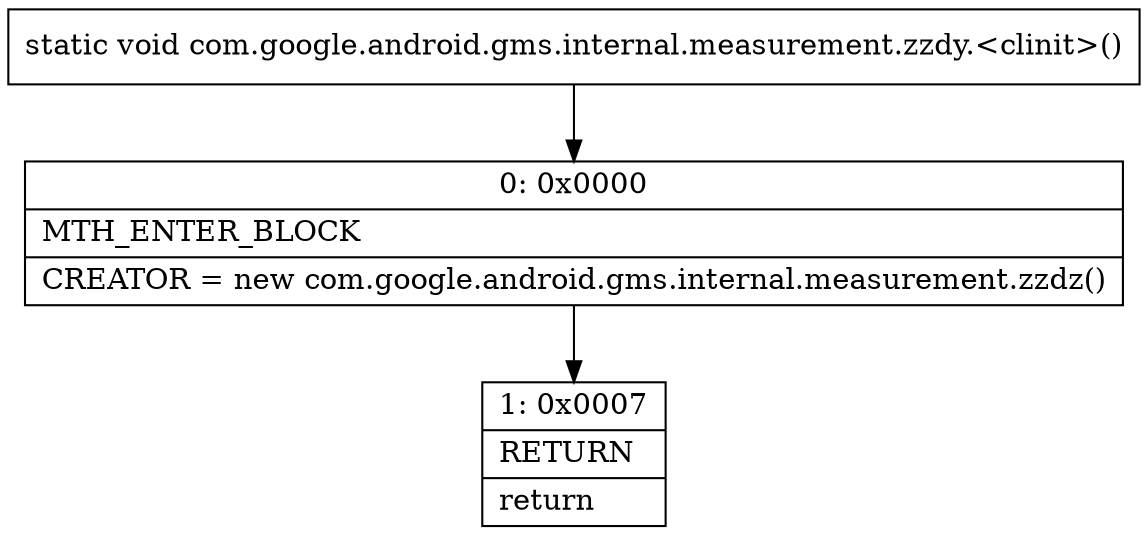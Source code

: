 digraph "CFG forcom.google.android.gms.internal.measurement.zzdy.\<clinit\>()V" {
Node_0 [shape=record,label="{0\:\ 0x0000|MTH_ENTER_BLOCK\l|CREATOR = new com.google.android.gms.internal.measurement.zzdz()\l}"];
Node_1 [shape=record,label="{1\:\ 0x0007|RETURN\l|return\l}"];
MethodNode[shape=record,label="{static void com.google.android.gms.internal.measurement.zzdy.\<clinit\>() }"];
MethodNode -> Node_0;
Node_0 -> Node_1;
}

